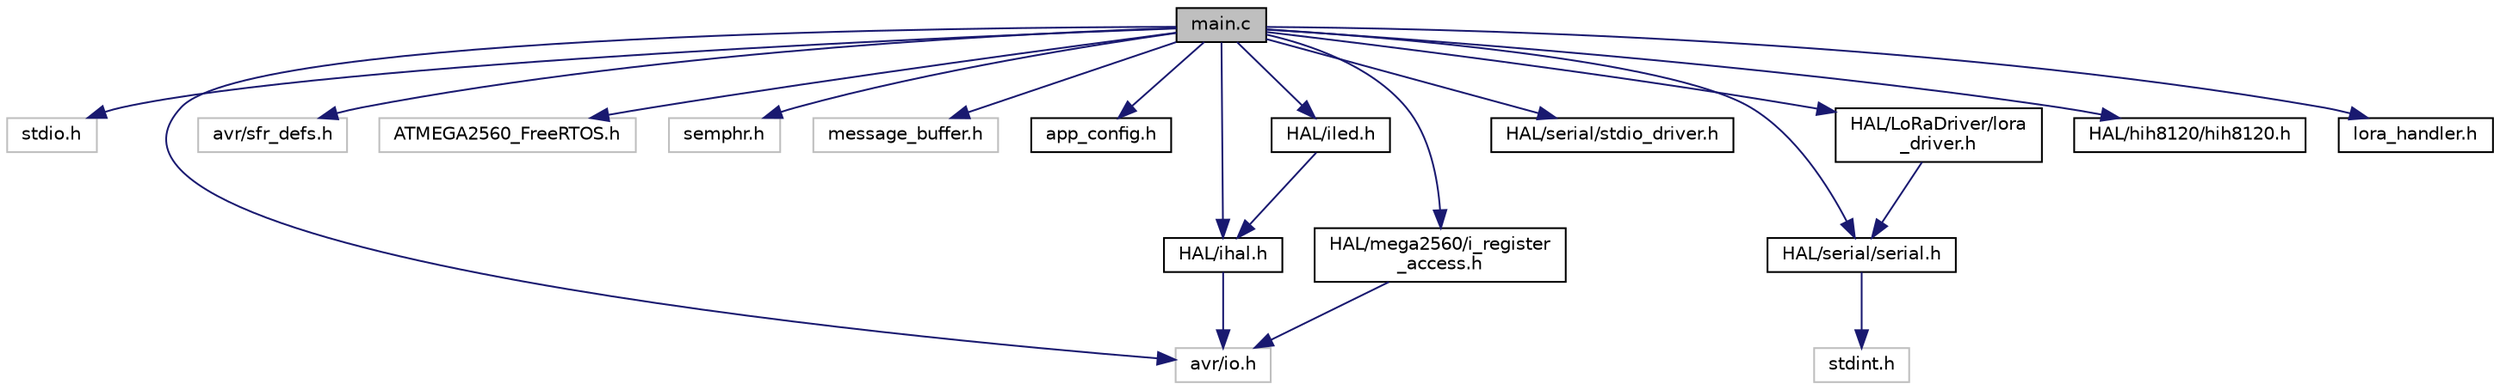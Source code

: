 digraph "main.c"
{
  edge [fontname="Helvetica",fontsize="10",labelfontname="Helvetica",labelfontsize="10"];
  node [fontname="Helvetica",fontsize="10",shape=record];
  Node0 [label="main.c",height=0.2,width=0.4,color="black", fillcolor="grey75", style="filled", fontcolor="black"];
  Node0 -> Node1 [color="midnightblue",fontsize="10",style="solid",fontname="Helvetica"];
  Node1 [label="stdio.h",height=0.2,width=0.4,color="grey75", fillcolor="white", style="filled"];
  Node0 -> Node2 [color="midnightblue",fontsize="10",style="solid",fontname="Helvetica"];
  Node2 [label="avr/io.h",height=0.2,width=0.4,color="grey75", fillcolor="white", style="filled"];
  Node0 -> Node3 [color="midnightblue",fontsize="10",style="solid",fontname="Helvetica"];
  Node3 [label="avr/sfr_defs.h",height=0.2,width=0.4,color="grey75", fillcolor="white", style="filled"];
  Node0 -> Node4 [color="midnightblue",fontsize="10",style="solid",fontname="Helvetica"];
  Node4 [label="ATMEGA2560_FreeRTOS.h",height=0.2,width=0.4,color="grey75", fillcolor="white", style="filled"];
  Node0 -> Node5 [color="midnightblue",fontsize="10",style="solid",fontname="Helvetica"];
  Node5 [label="semphr.h",height=0.2,width=0.4,color="grey75", fillcolor="white", style="filled"];
  Node0 -> Node6 [color="midnightblue",fontsize="10",style="solid",fontname="Helvetica"];
  Node6 [label="message_buffer.h",height=0.2,width=0.4,color="grey75", fillcolor="white", style="filled"];
  Node0 -> Node7 [color="midnightblue",fontsize="10",style="solid",fontname="Helvetica"];
  Node7 [label="app_config.h",height=0.2,width=0.4,color="black", fillcolor="white", style="filled",URL="$app__config_8h.html"];
  Node0 -> Node8 [color="midnightblue",fontsize="10",style="solid",fontname="Helvetica"];
  Node8 [label="HAL/ihal.h",height=0.2,width=0.4,color="black", fillcolor="white", style="filled",URL="$ihal_8h.html"];
  Node8 -> Node2 [color="midnightblue",fontsize="10",style="solid",fontname="Helvetica"];
  Node0 -> Node9 [color="midnightblue",fontsize="10",style="solid",fontname="Helvetica"];
  Node9 [label="HAL/iled.h",height=0.2,width=0.4,color="black", fillcolor="white", style="filled",URL="$iled_8h.html"];
  Node9 -> Node8 [color="midnightblue",fontsize="10",style="solid",fontname="Helvetica"];
  Node0 -> Node10 [color="midnightblue",fontsize="10",style="solid",fontname="Helvetica"];
  Node10 [label="HAL/mega2560/i_register\l_access.h",height=0.2,width=0.4,color="black", fillcolor="white", style="filled",URL="$i__register__access_8h.html"];
  Node10 -> Node2 [color="midnightblue",fontsize="10",style="solid",fontname="Helvetica"];
  Node0 -> Node11 [color="midnightblue",fontsize="10",style="solid",fontname="Helvetica"];
  Node11 [label="HAL/serial/stdio_driver.h",height=0.2,width=0.4,color="black", fillcolor="white", style="filled",URL="$stdio__driver_8h.html"];
  Node0 -> Node12 [color="midnightblue",fontsize="10",style="solid",fontname="Helvetica"];
  Node12 [label="HAL/serial/serial.h",height=0.2,width=0.4,color="black", fillcolor="white", style="filled",URL="$serial_8h.html",tooltip="Serial driver for the USARTs. "];
  Node12 -> Node13 [color="midnightblue",fontsize="10",style="solid",fontname="Helvetica"];
  Node13 [label="stdint.h",height=0.2,width=0.4,color="grey75", fillcolor="white", style="filled"];
  Node0 -> Node14 [color="midnightblue",fontsize="10",style="solid",fontname="Helvetica"];
  Node14 [label="HAL/LoRaDriver/lora\l_driver.h",height=0.2,width=0.4,color="black", fillcolor="white", style="filled",URL="$lora__driver_8h.html",tooltip="LoRaWAN library to using MicroChip RN2483 LoRaWAN module,. "];
  Node14 -> Node12 [color="midnightblue",fontsize="10",style="solid",fontname="Helvetica"];
  Node0 -> Node15 [color="midnightblue",fontsize="10",style="solid",fontname="Helvetica"];
  Node15 [label="HAL/hih8120/hih8120.h",height=0.2,width=0.4,color="black", fillcolor="white", style="filled",URL="$hih8120_8h.html"];
  Node0 -> Node16 [color="midnightblue",fontsize="10",style="solid",fontname="Helvetica"];
  Node16 [label="lora_handler.h",height=0.2,width=0.4,color="black", fillcolor="white", style="filled",URL="$lora__handler_8h.html"];
}
